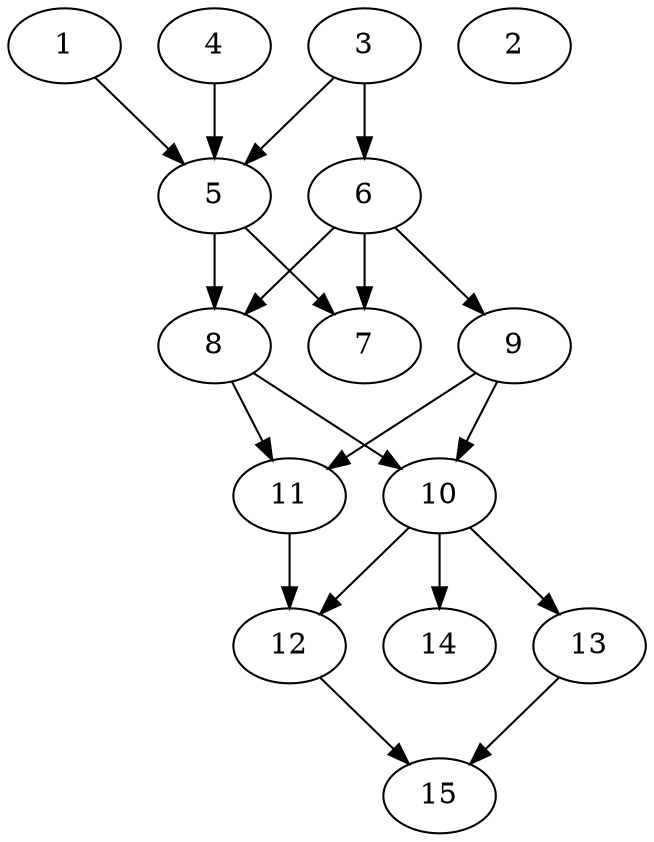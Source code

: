 // DAG automatically generated by daggen at Thu Oct  3 13:59:26 2019
// ./daggen --dot -n 15 --ccr 0.4 --fat 0.5 --regular 0.5 --density 0.7 --mindata 5242880 --maxdata 52428800 
digraph G {
  1 [size="111623680", alpha="0.18", expect_size="44649472"] 
  1 -> 5 [size ="44649472"]
  2 [size="52257280", alpha="0.04", expect_size="20902912"] 
  3 [size="122767360", alpha="0.12", expect_size="49106944"] 
  3 -> 5 [size ="49106944"]
  3 -> 6 [size ="49106944"]
  4 [size="109895680", alpha="0.14", expect_size="43958272"] 
  4 -> 5 [size ="43958272"]
  5 [size="42411520", alpha="0.14", expect_size="16964608"] 
  5 -> 7 [size ="16964608"]
  5 -> 8 [size ="16964608"]
  6 [size="128291840", alpha="0.09", expect_size="51316736"] 
  6 -> 7 [size ="51316736"]
  6 -> 8 [size ="51316736"]
  6 -> 9 [size ="51316736"]
  7 [size="107599360", alpha="0.14", expect_size="43039744"] 
  8 [size="59880960", alpha="0.13", expect_size="23952384"] 
  8 -> 10 [size ="23952384"]
  8 -> 11 [size ="23952384"]
  9 [size="81487360", alpha="0.19", expect_size="32594944"] 
  9 -> 10 [size ="32594944"]
  9 -> 11 [size ="32594944"]
  10 [size="33761280", alpha="0.10", expect_size="13504512"] 
  10 -> 12 [size ="13504512"]
  10 -> 13 [size ="13504512"]
  10 -> 14 [size ="13504512"]
  11 [size="46300160", alpha="0.02", expect_size="18520064"] 
  11 -> 12 [size ="18520064"]
  12 [size="37155840", alpha="0.04", expect_size="14862336"] 
  12 -> 15 [size ="14862336"]
  13 [size="62435840", alpha="0.04", expect_size="24974336"] 
  13 -> 15 [size ="24974336"]
  14 [size="17274880", alpha="0.20", expect_size="6909952"] 
  15 [size="97717760", alpha="0.10", expect_size="39087104"] 
}
